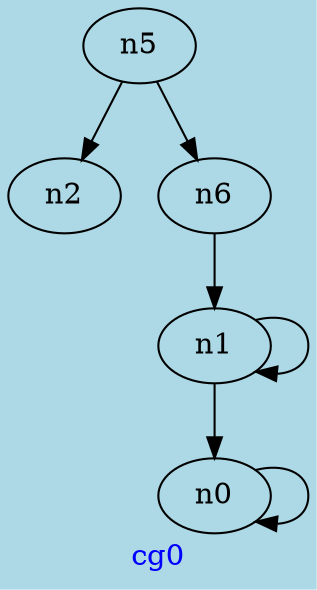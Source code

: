 digraph G{
graph [ label = "cg0" , fontcolor = "blue" , bgcolor = "lightblue" ];
n0;
n1;
n2;
n5;
n6;
n1->n0;
n0->n0;
n6->n1;
n1->n1;
n5->n2;
n5->n6;
}
